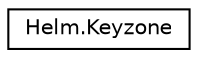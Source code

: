digraph "Graphical Class Hierarchy"
{
  edge [fontname="Helvetica",fontsize="10",labelfontname="Helvetica",labelfontsize="10"];
  node [fontname="Helvetica",fontsize="10",shape=record];
  rankdir="LR";
  Node0 [label="Helm.Keyzone",height=0.2,width=0.4,color="black", fillcolor="white", style="filled",URL="$class_helm_1_1_keyzone.html",tooltip="A single keyzone in a Sampler. A keyzone has a single AudioClip that it should play if a key between ..."];
}
